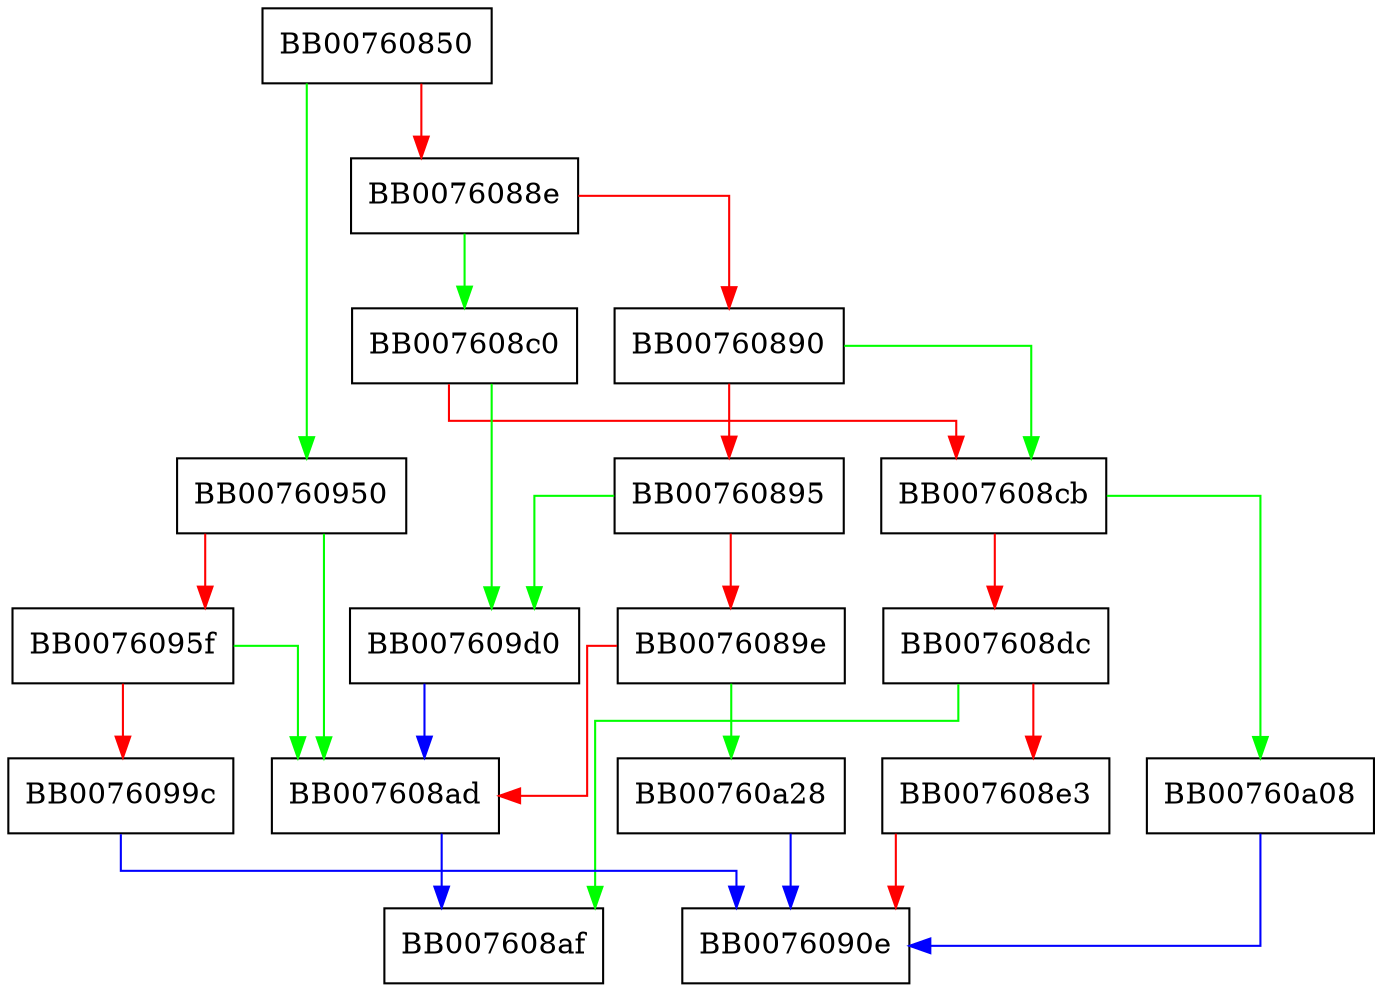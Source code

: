 digraph get_payload_public_key {
  node [shape="box"];
  graph [splines=ortho];
  BB00760850 -> BB00760950 [color="green"];
  BB00760850 -> BB0076088e [color="red"];
  BB0076088e -> BB007608c0 [color="green"];
  BB0076088e -> BB00760890 [color="red"];
  BB00760890 -> BB007608cb [color="green"];
  BB00760890 -> BB00760895 [color="red"];
  BB00760895 -> BB007609d0 [color="green"];
  BB00760895 -> BB0076089e [color="red"];
  BB0076089e -> BB00760a28 [color="green"];
  BB0076089e -> BB007608ad [color="red"];
  BB007608ad -> BB007608af [color="blue"];
  BB007608c0 -> BB007609d0 [color="green"];
  BB007608c0 -> BB007608cb [color="red"];
  BB007608cb -> BB00760a08 [color="green"];
  BB007608cb -> BB007608dc [color="red"];
  BB007608dc -> BB007608af [color="green"];
  BB007608dc -> BB007608e3 [color="red"];
  BB007608e3 -> BB0076090e [color="red"];
  BB00760950 -> BB007608ad [color="green"];
  BB00760950 -> BB0076095f [color="red"];
  BB0076095f -> BB007608ad [color="green"];
  BB0076095f -> BB0076099c [color="red"];
  BB0076099c -> BB0076090e [color="blue"];
  BB007609d0 -> BB007608ad [color="blue"];
  BB00760a08 -> BB0076090e [color="blue"];
  BB00760a28 -> BB0076090e [color="blue"];
}